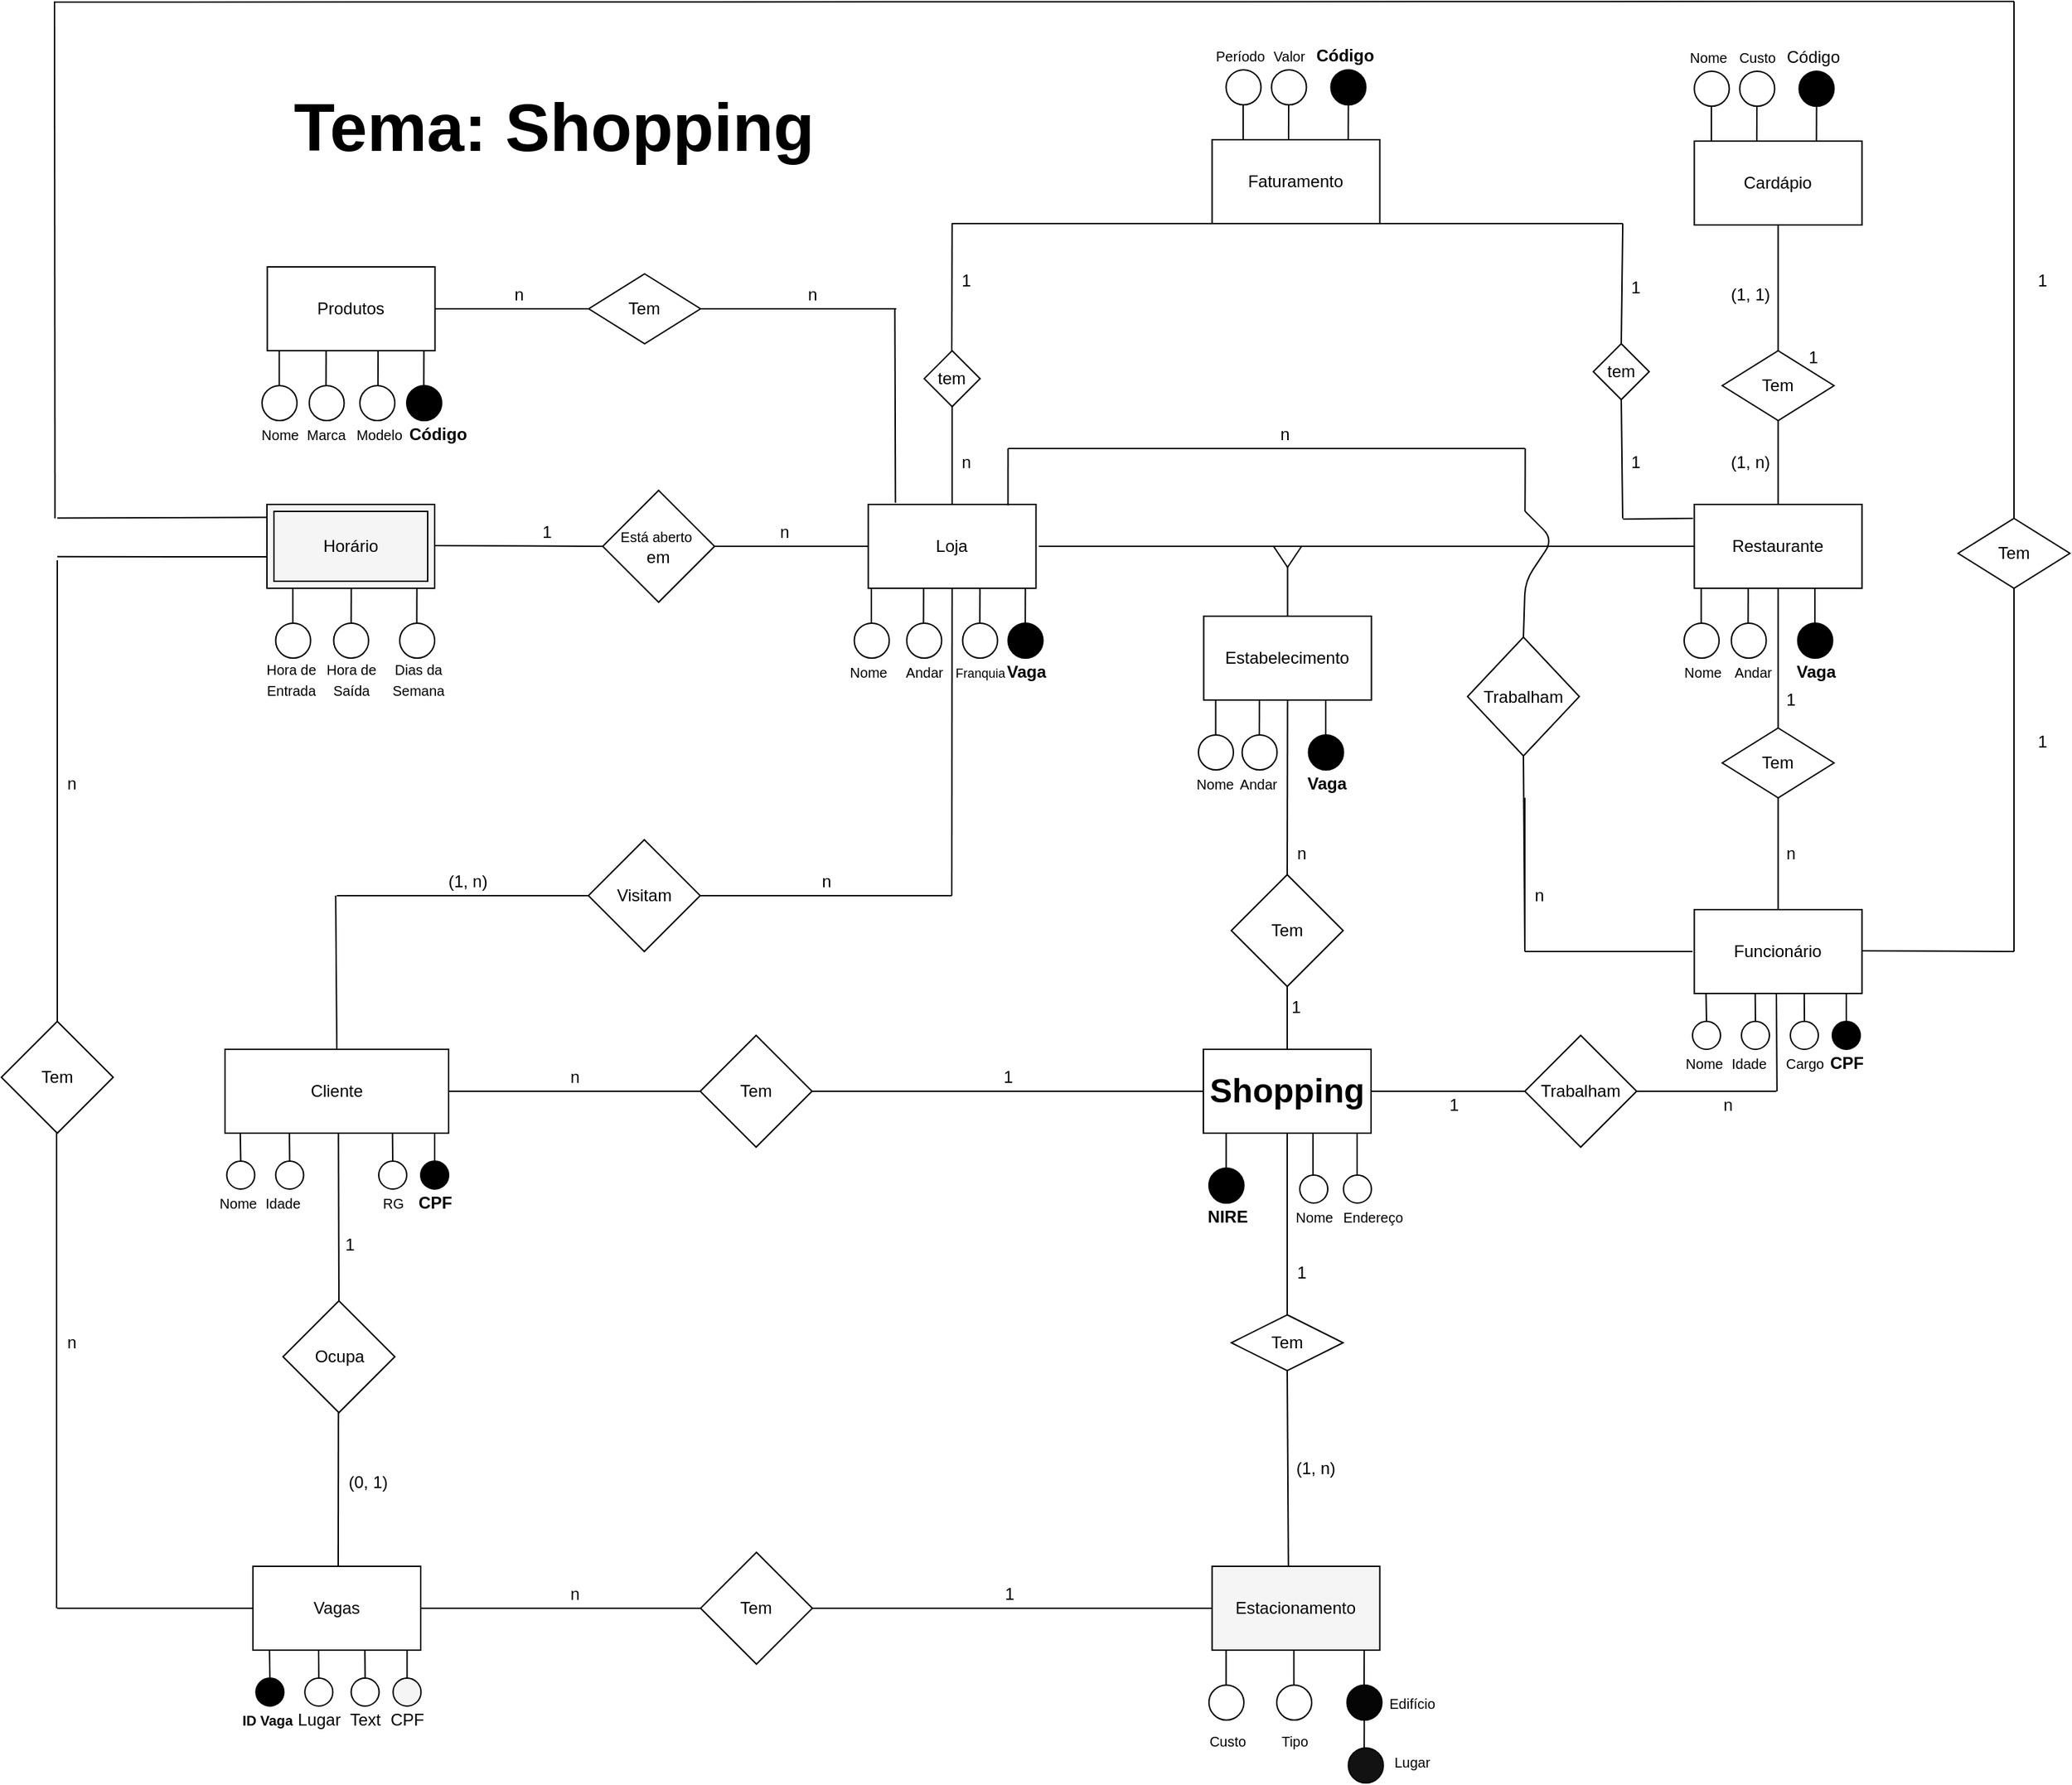 <mxfile version="14.6.13" type="device"><diagram id="tSqlaA7XIKLYg_50JwTd" name="Page-1"><mxGraphModel dx="2128" dy="1707" grid="1" gridSize="10" guides="1" tooltips="1" connect="1" arrows="1" fold="1" page="1" pageScale="1" pageWidth="850" pageHeight="1100" math="0" shadow="0"><root><mxCell id="0"/><mxCell id="1" parent="0"/><mxCell id="-jtdYZkYuUC3d97k-AbY-1" value="&lt;font style=&quot;font-size: 48px&quot;&gt;&lt;b&gt;Tema: Shopping&lt;/b&gt;&lt;/font&gt;" style="text;html=1;align=center;verticalAlign=middle;resizable=0;points=[];autosize=1;strokeColor=none;" parent="1" vertex="1"><mxGeometry x="-279.75" y="-205" width="390" height="30" as="geometry"/></mxCell><mxCell id="-jtdYZkYuUC3d97k-AbY-3" value="&lt;font style=&quot;font-size: 24px&quot;&gt;&lt;b&gt;Shopping&lt;/b&gt;&lt;/font&gt;" style="rounded=0;whiteSpace=wrap;html=1;" parent="1" vertex="1"><mxGeometry x="380" y="470" width="120" height="60" as="geometry"/></mxCell><mxCell id="-jtdYZkYuUC3d97k-AbY-7" value="Loja" style="rounded=0;whiteSpace=wrap;html=1;" parent="1" vertex="1"><mxGeometry x="140.25" y="80" width="120" height="60" as="geometry"/></mxCell><mxCell id="-jtdYZkYuUC3d97k-AbY-8" value="Funcionário" style="rounded=0;whiteSpace=wrap;html=1;" parent="1" vertex="1"><mxGeometry x="731.25" y="370" width="120" height="60" as="geometry"/></mxCell><mxCell id="-jtdYZkYuUC3d97k-AbY-9" value="Faturamento" style="rounded=0;whiteSpace=wrap;html=1;" parent="1" vertex="1"><mxGeometry x="386.25" y="-181" width="120" height="60" as="geometry"/></mxCell><mxCell id="-4VNH8adMapCuaeJiVA8-113" style="edgeStyle=orthogonalEdgeStyle;rounded=0;orthogonalLoop=1;jettySize=auto;html=1;exitX=0;exitY=0.25;exitDx=0;exitDy=0;" parent="1" source="-jtdYZkYuUC3d97k-AbY-12" edge="1"><mxGeometry relative="1" as="geometry"><mxPoint x="-310" y="485" as="targetPoint"/></mxGeometry></mxCell><mxCell id="-jtdYZkYuUC3d97k-AbY-12" value="Cliente" style="rounded=0;whiteSpace=wrap;html=1;" parent="1" vertex="1"><mxGeometry x="-320" y="470" width="160" height="60" as="geometry"/></mxCell><mxCell id="-jtdYZkYuUC3d97k-AbY-16" value="Restaurante" style="rounded=0;whiteSpace=wrap;html=1;" parent="1" vertex="1"><mxGeometry x="731.25" y="80" width="120" height="60" as="geometry"/></mxCell><mxCell id="-jtdYZkYuUC3d97k-AbY-19" value="Cardápio" style="whiteSpace=wrap;html=1;" parent="1" vertex="1"><mxGeometry x="731.25" y="-180" width="120" height="60" as="geometry"/></mxCell><mxCell id="-jtdYZkYuUC3d97k-AbY-20" value="Produtos" style="whiteSpace=wrap;html=1;" parent="1" vertex="1"><mxGeometry x="-289.75" y="-90" width="120" height="60" as="geometry"/></mxCell><mxCell id="-jtdYZkYuUC3d97k-AbY-22" value="" style="endArrow=none;html=1;exitX=0.5;exitY=0;exitDx=0;exitDy=0;entryX=0.5;entryY=1;entryDx=0;entryDy=0;" parent="1" source="-jtdYZkYuUC3d97k-AbY-16" target="-jtdYZkYuUC3d97k-AbY-23" edge="1"><mxGeometry width="50" height="50" relative="1" as="geometry"><mxPoint x="740.25" y="40.0" as="sourcePoint"/><mxPoint x="740.25" y="10.0" as="targetPoint"/></mxGeometry></mxCell><mxCell id="-jtdYZkYuUC3d97k-AbY-23" value="Tem" style="rhombus;whiteSpace=wrap;html=1;" parent="1" vertex="1"><mxGeometry x="751.25" y="-30" width="80" height="50" as="geometry"/></mxCell><mxCell id="-jtdYZkYuUC3d97k-AbY-25" value="" style="endArrow=none;html=1;exitX=0.5;exitY=0;exitDx=0;exitDy=0;entryX=0.5;entryY=1;entryDx=0;entryDy=0;" parent="1" source="-jtdYZkYuUC3d97k-AbY-23" target="-jtdYZkYuUC3d97k-AbY-19" edge="1"><mxGeometry width="50" height="50" relative="1" as="geometry"><mxPoint x="831.25" y="-10" as="sourcePoint"/><mxPoint x="881.25" y="-55" as="targetPoint"/></mxGeometry></mxCell><mxCell id="-jtdYZkYuUC3d97k-AbY-26" value="(1, n)" style="text;html=1;align=center;verticalAlign=middle;resizable=0;points=[];autosize=1;strokeColor=none;" parent="1" vertex="1"><mxGeometry x="751.25" y="40" width="40" height="20" as="geometry"/></mxCell><mxCell id="-jtdYZkYuUC3d97k-AbY-27" value="(1, 1)" style="text;html=1;align=center;verticalAlign=middle;resizable=0;points=[];autosize=1;strokeColor=none;" parent="1" vertex="1"><mxGeometry x="751.25" y="-80" width="40" height="20" as="geometry"/></mxCell><mxCell id="-jtdYZkYuUC3d97k-AbY-28" value="Tem" style="rhombus;whiteSpace=wrap;html=1;" parent="1" vertex="1"><mxGeometry x="-59.75" y="-85" width="80" height="50" as="geometry"/></mxCell><mxCell id="-jtdYZkYuUC3d97k-AbY-29" value="n" style="text;html=1;align=center;verticalAlign=middle;resizable=0;points=[];autosize=1;strokeColor=none;" parent="1" vertex="1"><mxGeometry x="90.25" y="-80" width="20" height="20" as="geometry"/></mxCell><mxCell id="-jtdYZkYuUC3d97k-AbY-30" value="" style="endArrow=none;html=1;exitX=1;exitY=0.5;exitDx=0;exitDy=0;" parent="1" source="-jtdYZkYuUC3d97k-AbY-28" edge="1"><mxGeometry width="50" height="50" relative="1" as="geometry"><mxPoint x="110.25" y="20" as="sourcePoint"/><mxPoint x="160.25" y="-60" as="targetPoint"/></mxGeometry></mxCell><mxCell id="-jtdYZkYuUC3d97k-AbY-33" value="n" style="text;html=1;align=center;verticalAlign=middle;resizable=0;points=[];autosize=1;strokeColor=none;" parent="1" vertex="1"><mxGeometry x="-119.75" y="-80" width="20" height="20" as="geometry"/></mxCell><mxCell id="-jtdYZkYuUC3d97k-AbY-34" value="" style="endArrow=none;html=1;entryX=0;entryY=0.5;entryDx=0;entryDy=0;exitX=1;exitY=0.5;exitDx=0;exitDy=0;" parent="1" source="-jtdYZkYuUC3d97k-AbY-36" target="-jtdYZkYuUC3d97k-AbY-3" edge="1"><mxGeometry width="50" height="50" relative="1" as="geometry"><mxPoint x="260" y="560" as="sourcePoint"/><mxPoint x="365" y="505" as="targetPoint"/></mxGeometry></mxCell><mxCell id="-jtdYZkYuUC3d97k-AbY-36" value="Tem" style="rhombus;whiteSpace=wrap;html=1;" parent="1" vertex="1"><mxGeometry x="20" y="460" width="80" height="80" as="geometry"/></mxCell><mxCell id="-jtdYZkYuUC3d97k-AbY-37" value="" style="endArrow=none;html=1;entryX=0;entryY=0.5;entryDx=0;entryDy=0;exitX=1;exitY=0.5;exitDx=0;exitDy=0;" parent="1" source="-jtdYZkYuUC3d97k-AbY-12" target="-jtdYZkYuUC3d97k-AbY-36" edge="1"><mxGeometry width="50" height="50" relative="1" as="geometry"><mxPoint x="30" y="610" as="sourcePoint"/><mxPoint x="130" y="560" as="targetPoint"/></mxGeometry></mxCell><mxCell id="-jtdYZkYuUC3d97k-AbY-38" value="1" style="text;html=1;align=center;verticalAlign=middle;resizable=0;points=[];autosize=1;strokeColor=none;" parent="1" vertex="1"><mxGeometry x="230.25" y="480" width="20" height="20" as="geometry"/></mxCell><mxCell id="-jtdYZkYuUC3d97k-AbY-39" value="n" style="text;html=1;align=center;verticalAlign=middle;resizable=0;points=[];autosize=1;strokeColor=none;" parent="1" vertex="1"><mxGeometry x="-80" y="480" width="20" height="20" as="geometry"/></mxCell><mxCell id="-jtdYZkYuUC3d97k-AbY-48" value="" style="ellipse;whiteSpace=wrap;html=1;aspect=fixed;" parent="1" vertex="1"><mxGeometry x="480.25" y="560" width="20" height="20" as="geometry"/></mxCell><mxCell id="-jtdYZkYuUC3d97k-AbY-50" value="" style="endArrow=none;html=1;exitX=1;exitY=0.5;exitDx=0;exitDy=0;entryX=0;entryY=0.5;entryDx=0;entryDy=0;" parent="1" source="-jtdYZkYuUC3d97k-AbY-51" target="-jtdYZkYuUC3d97k-AbY-7" edge="1"><mxGeometry width="50" height="50" relative="1" as="geometry"><mxPoint x="40.25" y="210" as="sourcePoint"/><mxPoint x="140.25" y="150" as="targetPoint"/></mxGeometry></mxCell><mxCell id="-jtdYZkYuUC3d97k-AbY-51" value="&lt;span style=&quot;font-size: 10px&quot;&gt;Está aberto&amp;nbsp;&lt;br&gt;&lt;/span&gt;em" style="rhombus;whiteSpace=wrap;html=1;" parent="1" vertex="1"><mxGeometry x="-49.75" y="70" width="80" height="80" as="geometry"/></mxCell><mxCell id="-jtdYZkYuUC3d97k-AbY-52" value="1" style="text;html=1;align=center;verticalAlign=middle;resizable=0;points=[];autosize=1;strokeColor=none;" parent="1" vertex="1"><mxGeometry x="-99.75" y="90" width="20" height="20" as="geometry"/></mxCell><mxCell id="-jtdYZkYuUC3d97k-AbY-54" value="" style="endArrow=none;html=1;exitX=1;exitY=0.5;exitDx=0;exitDy=0;entryX=0;entryY=0.5;entryDx=0;entryDy=0;" parent="1" source="-jtdYZkYuUC3d97k-AbY-20" target="-jtdYZkYuUC3d97k-AbY-28" edge="1"><mxGeometry width="50" height="50" relative="1" as="geometry"><mxPoint x="-59.75" y="-30" as="sourcePoint"/><mxPoint x="30.25" y="15" as="targetPoint"/></mxGeometry></mxCell><mxCell id="-jtdYZkYuUC3d97k-AbY-55" value="" style="endArrow=none;html=1;entryX=0.5;entryY=0;entryDx=0;entryDy=0;exitX=0.5;exitY=1;exitDx=0;exitDy=0;" parent="1" source="-jtdYZkYuUC3d97k-AbY-56" target="-jtdYZkYuUC3d97k-AbY-7" edge="1"><mxGeometry width="50" height="50" relative="1" as="geometry"><mxPoint x="250.25" y="50" as="sourcePoint"/><mxPoint x="240.25" y="112.5" as="targetPoint"/></mxGeometry></mxCell><mxCell id="-jtdYZkYuUC3d97k-AbY-56" value="tem" style="rhombus;whiteSpace=wrap;html=1;" parent="1" vertex="1"><mxGeometry x="180.25" y="-30" width="40" height="40" as="geometry"/></mxCell><mxCell id="-jtdYZkYuUC3d97k-AbY-57" value="" style="endArrow=none;html=1;exitX=0.5;exitY=1;exitDx=0;exitDy=0;" parent="1" source="-jtdYZkYuUC3d97k-AbY-9" edge="1"><mxGeometry width="50" height="50" relative="1" as="geometry"><mxPoint x="296.25" y="-191.0" as="sourcePoint"/><mxPoint x="200" y="-121" as="targetPoint"/></mxGeometry></mxCell><mxCell id="-jtdYZkYuUC3d97k-AbY-58" value="1" style="text;html=1;align=center;verticalAlign=middle;resizable=0;points=[];autosize=1;strokeColor=none;" parent="1" vertex="1"><mxGeometry x="200.25" y="-90" width="20" height="20" as="geometry"/></mxCell><mxCell id="-jtdYZkYuUC3d97k-AbY-59" value="n" style="text;html=1;align=center;verticalAlign=middle;resizable=0;points=[];autosize=1;strokeColor=none;" parent="1" vertex="1"><mxGeometry x="200.25" y="40" width="20" height="20" as="geometry"/></mxCell><mxCell id="-jtdYZkYuUC3d97k-AbY-60" value="" style="endArrow=none;html=1;entryX=0.5;entryY=1;entryDx=0;entryDy=0;exitX=0.5;exitY=0;exitDx=0;exitDy=0;" parent="1" source="-jtdYZkYuUC3d97k-AbY-61" target="-jtdYZkYuUC3d97k-AbY-3" edge="1"><mxGeometry width="50" height="50" relative="1" as="geometry"><mxPoint x="440" y="650" as="sourcePoint"/><mxPoint x="475" y="620.0" as="targetPoint"/></mxGeometry></mxCell><mxCell id="-jtdYZkYuUC3d97k-AbY-61" value="Tem" style="rhombus;whiteSpace=wrap;html=1;" parent="1" vertex="1"><mxGeometry x="400" y="660" width="80" height="40" as="geometry"/></mxCell><mxCell id="-jtdYZkYuUC3d97k-AbY-62" value="" style="endArrow=none;html=1;exitX=0.463;exitY=0.011;exitDx=0;exitDy=0;exitPerimeter=0;" parent="1" edge="1"><mxGeometry width="50" height="50" relative="1" as="geometry"><mxPoint x="440.861" y="840.66" as="sourcePoint"/><mxPoint x="440" y="700" as="targetPoint"/></mxGeometry></mxCell><mxCell id="-jtdYZkYuUC3d97k-AbY-63" value="" style="endArrow=none;html=1;entryX=0;entryY=0.5;entryDx=0;entryDy=0;" parent="1" target="-jtdYZkYuUC3d97k-AbY-64" edge="1"><mxGeometry width="50" height="50" relative="1" as="geometry"><mxPoint x="-240" y="360" as="sourcePoint"/><mxPoint x="-90" y="320" as="targetPoint"/></mxGeometry></mxCell><mxCell id="-jtdYZkYuUC3d97k-AbY-64" value="Visitam" style="rhombus;whiteSpace=wrap;html=1;" parent="1" vertex="1"><mxGeometry x="-60" y="320" width="80" height="80" as="geometry"/></mxCell><mxCell id="-jtdYZkYuUC3d97k-AbY-65" value="" style="endArrow=none;html=1;exitX=1;exitY=0.5;exitDx=0;exitDy=0;" parent="1" source="-jtdYZkYuUC3d97k-AbY-64" edge="1"><mxGeometry width="50" height="50" relative="1" as="geometry"><mxPoint x="120" y="430" as="sourcePoint"/><mxPoint x="200" y="360" as="targetPoint"/></mxGeometry></mxCell><mxCell id="-jtdYZkYuUC3d97k-AbY-67" value="n" style="text;html=1;align=center;verticalAlign=middle;resizable=0;points=[];autosize=1;strokeColor=none;" parent="1" vertex="1"><mxGeometry x="100.25" y="340" width="20" height="20" as="geometry"/></mxCell><mxCell id="-jtdYZkYuUC3d97k-AbY-68" value="" style="endArrow=none;html=1;exitX=1;exitY=0.5;exitDx=0;exitDy=0;entryX=0;entryY=0.5;entryDx=0;entryDy=0;" parent="1" target="-jtdYZkYuUC3d97k-AbY-69" edge="1"><mxGeometry width="50" height="50" relative="1" as="geometry"><mxPoint x="500" y="500" as="sourcePoint"/><mxPoint x="640" y="500" as="targetPoint"/></mxGeometry></mxCell><mxCell id="-jtdYZkYuUC3d97k-AbY-69" value="Trabalham" style="rhombus;whiteSpace=wrap;html=1;" parent="1" vertex="1"><mxGeometry x="610" y="460" width="80" height="80" as="geometry"/></mxCell><mxCell id="-jtdYZkYuUC3d97k-AbY-70" value="" style="endArrow=none;html=1;" parent="1" edge="1"><mxGeometry width="50" height="50" relative="1" as="geometry"><mxPoint x="790" y="430" as="sourcePoint"/><mxPoint x="790.42" y="500" as="targetPoint"/></mxGeometry></mxCell><mxCell id="-jtdYZkYuUC3d97k-AbY-71" value="" style="endArrow=none;html=1;exitX=1;exitY=0.5;exitDx=0;exitDy=0;" parent="1" source="-jtdYZkYuUC3d97k-AbY-69" edge="1"><mxGeometry width="50" height="50" relative="1" as="geometry"><mxPoint x="740" y="505" as="sourcePoint"/><mxPoint x="790" y="500" as="targetPoint"/></mxGeometry></mxCell><mxCell id="-jtdYZkYuUC3d97k-AbY-72" value="1" style="text;html=1;align=center;verticalAlign=middle;resizable=0;points=[];autosize=1;strokeColor=none;" parent="1" vertex="1"><mxGeometry x="549" y="500" width="20" height="20" as="geometry"/></mxCell><mxCell id="-jtdYZkYuUC3d97k-AbY-73" value="n" style="text;html=1;align=center;verticalAlign=middle;resizable=0;points=[];autosize=1;strokeColor=none;" parent="1" vertex="1"><mxGeometry x="745" y="500" width="20" height="20" as="geometry"/></mxCell><mxCell id="-jtdYZkYuUC3d97k-AbY-74" value="1" style="text;html=1;align=center;verticalAlign=middle;resizable=0;points=[];autosize=1;strokeColor=none;" parent="1" vertex="1"><mxGeometry x="440" y="620" width="20" height="20" as="geometry"/></mxCell><mxCell id="-jtdYZkYuUC3d97k-AbY-75" value="(1, n)" style="text;html=1;align=center;verticalAlign=middle;resizable=0;points=[];autosize=1;strokeColor=none;" parent="1" vertex="1"><mxGeometry x="440" y="760" width="40" height="20" as="geometry"/></mxCell><mxCell id="-jtdYZkYuUC3d97k-AbY-76" value="" style="endArrow=none;html=1;" parent="1" edge="1"><mxGeometry width="50" height="50" relative="1" as="geometry"><mxPoint x="490.01" y="560" as="sourcePoint"/><mxPoint x="490.01" y="530" as="targetPoint"/></mxGeometry></mxCell><mxCell id="-jtdYZkYuUC3d97k-AbY-77" value="" style="endArrow=none;html=1;entryX=0.5;entryY=1;entryDx=0;entryDy=0;exitX=0.5;exitY=0;exitDx=0;exitDy=0;" parent="1" source="-jtdYZkYuUC3d97k-AbY-78" target="-jtdYZkYuUC3d97k-AbY-16" edge="1"><mxGeometry width="50" height="50" relative="1" as="geometry"><mxPoint x="690.25" y="180" as="sourcePoint"/><mxPoint x="645.25" y="100" as="targetPoint"/></mxGeometry></mxCell><mxCell id="-jtdYZkYuUC3d97k-AbY-78" value="Tem" style="rhombus;whiteSpace=wrap;html=1;" parent="1" vertex="1"><mxGeometry x="751.25" y="240" width="80" height="50" as="geometry"/></mxCell><mxCell id="-jtdYZkYuUC3d97k-AbY-79" value="" style="endArrow=none;html=1;exitX=0.5;exitY=0;exitDx=0;exitDy=0;entryX=0.5;entryY=1;entryDx=0;entryDy=0;" parent="1" source="-jtdYZkYuUC3d97k-AbY-8" target="-jtdYZkYuUC3d97k-AbY-78" edge="1"><mxGeometry width="50" height="50" relative="1" as="geometry"><mxPoint x="787.75" y="355" as="sourcePoint"/><mxPoint x="790" y="330" as="targetPoint"/></mxGeometry></mxCell><mxCell id="-jtdYZkYuUC3d97k-AbY-82" value="" style="endArrow=none;html=1;exitX=0.995;exitY=0.574;exitDx=0;exitDy=0;exitPerimeter=0;" parent="1" edge="1"><mxGeometry width="50" height="50" relative="1" as="geometry"><mxPoint x="-170.35" y="109.44" as="sourcePoint"/><mxPoint x="-49.75" y="110" as="targetPoint"/></mxGeometry></mxCell><mxCell id="-jtdYZkYuUC3d97k-AbY-83" value="n" style="text;html=1;align=center;verticalAlign=middle;resizable=0;points=[];autosize=1;strokeColor=none;" parent="1" vertex="1"><mxGeometry x="70.25" y="90" width="20" height="20" as="geometry"/></mxCell><mxCell id="-jtdYZkYuUC3d97k-AbY-84" value="" style="endArrow=none;html=1;entryX=0.162;entryY=-0.018;entryDx=0;entryDy=0;entryPerimeter=0;" parent="1" target="-jtdYZkYuUC3d97k-AbY-7" edge="1"><mxGeometry width="50" height="50" relative="1" as="geometry"><mxPoint x="159.25" y="-60" as="sourcePoint"/><mxPoint x="159.25" y="80" as="targetPoint"/></mxGeometry></mxCell><mxCell id="-jtdYZkYuUC3d97k-AbY-85" value="" style="endArrow=none;html=1;exitX=0.5;exitY=1;exitDx=0;exitDy=0;" parent="1" source="-jtdYZkYuUC3d97k-AbY-7" edge="1"><mxGeometry width="50" height="50" relative="1" as="geometry"><mxPoint x="249.66" y="260.0" as="sourcePoint"/><mxPoint x="200" y="360" as="targetPoint"/></mxGeometry></mxCell><mxCell id="-jtdYZkYuUC3d97k-AbY-86" value="" style="endArrow=none;html=1;entryX=0.5;entryY=0;entryDx=0;entryDy=0;exitX=0.5;exitY=1;exitDx=0;exitDy=0;" parent="1" target="-jtdYZkYuUC3d97k-AbY-12" edge="1"><mxGeometry width="50" height="50" relative="1" as="geometry"><mxPoint x="-240.83" y="360.0" as="sourcePoint"/><mxPoint x="-240.83" y="460.0" as="targetPoint"/></mxGeometry></mxCell><mxCell id="-jtdYZkYuUC3d97k-AbY-88" value="(1, n)&amp;nbsp;" style="text;html=1;align=center;verticalAlign=middle;resizable=0;points=[];autosize=1;strokeColor=none;" parent="1" vertex="1"><mxGeometry x="-169.75" y="340" width="50" height="20" as="geometry"/></mxCell><mxCell id="-jtdYZkYuUC3d97k-AbY-91" value="" style="endArrow=none;html=1;" parent="1" edge="1"><mxGeometry width="50" height="50" relative="1" as="geometry"><mxPoint x="440" y="420" as="sourcePoint"/><mxPoint x="440" y="470" as="targetPoint"/></mxGeometry></mxCell><mxCell id="-jtdYZkYuUC3d97k-AbY-92" value="" style="triangle;whiteSpace=wrap;html=1;direction=south;" parent="1" vertex="1"><mxGeometry x="430.25" y="110" width="20" height="15" as="geometry"/></mxCell><mxCell id="-jtdYZkYuUC3d97k-AbY-93" value="Tem" style="rhombus;whiteSpace=wrap;html=1;" parent="1" vertex="1"><mxGeometry x="400" y="345" width="80" height="80" as="geometry"/></mxCell><mxCell id="-jtdYZkYuUC3d97k-AbY-95" value="" style="endArrow=none;html=1;entryX=0.5;entryY=0;entryDx=0;entryDy=0;exitX=0.5;exitY=1;exitDx=0;exitDy=0;" parent="1" source="-jtdYZkYuUC3d97k-AbY-97" target="-jtdYZkYuUC3d97k-AbY-93" edge="1"><mxGeometry width="50" height="50" relative="1" as="geometry"><mxPoint x="440.75" y="240" as="sourcePoint"/><mxPoint x="441" y="340" as="targetPoint"/></mxGeometry></mxCell><mxCell id="-jtdYZkYuUC3d97k-AbY-97" value="Estabelecimento" style="rounded=0;whiteSpace=wrap;html=1;" parent="1" vertex="1"><mxGeometry x="380.25" y="160" width="120" height="60" as="geometry"/></mxCell><mxCell id="-jtdYZkYuUC3d97k-AbY-98" value="" style="endArrow=none;html=1;" parent="1" edge="1"><mxGeometry width="50" height="50" relative="1" as="geometry"><mxPoint x="440.25" y="125" as="sourcePoint"/><mxPoint x="440.25" y="160" as="targetPoint"/></mxGeometry></mxCell><mxCell id="-jtdYZkYuUC3d97k-AbY-99" value="" style="endArrow=none;html=1;" parent="1" edge="1"><mxGeometry width="50" height="50" relative="1" as="geometry"><mxPoint x="262.25" y="110" as="sourcePoint"/><mxPoint x="430.25" y="110" as="targetPoint"/><Array as="points"/></mxGeometry></mxCell><mxCell id="-jtdYZkYuUC3d97k-AbY-100" value="" style="endArrow=none;html=1;exitX=0;exitY=0;exitDx=0;exitDy=0;entryX=0;entryY=0.5;entryDx=0;entryDy=0;exitPerimeter=0;" parent="1" source="-jtdYZkYuUC3d97k-AbY-92" target="-jtdYZkYuUC3d97k-AbY-16" edge="1"><mxGeometry width="50" height="50" relative="1" as="geometry"><mxPoint x="450.25" y="117.16" as="sourcePoint"/><mxPoint x="625.25" y="117.4" as="targetPoint"/><Array as="points"/></mxGeometry></mxCell><mxCell id="-jtdYZkYuUC3d97k-AbY-104" value="tem" style="rhombus;whiteSpace=wrap;html=1;" parent="1" vertex="1"><mxGeometry x="659" y="-35" width="40" height="40" as="geometry"/></mxCell><mxCell id="-jtdYZkYuUC3d97k-AbY-105" value="1" style="text;html=1;align=center;verticalAlign=middle;resizable=0;points=[];autosize=1;strokeColor=none;" parent="1" vertex="1"><mxGeometry x="806.25" y="-35" width="20" height="20" as="geometry"/></mxCell><mxCell id="-jtdYZkYuUC3d97k-AbY-106" value="" style="endArrow=none;html=1;entryX=0.5;entryY=0;entryDx=0;entryDy=0;" parent="1" edge="1"><mxGeometry width="50" height="50" relative="1" as="geometry"><mxPoint x="680" y="-121" as="sourcePoint"/><mxPoint x="446.25" y="-121" as="targetPoint"/></mxGeometry></mxCell><mxCell id="-jtdYZkYuUC3d97k-AbY-107" value="" style="endArrow=none;html=1;exitX=0.5;exitY=1;exitDx=0;exitDy=0;" parent="1" source="-jtdYZkYuUC3d97k-AbY-104" edge="1"><mxGeometry width="50" height="50" relative="1" as="geometry"><mxPoint x="680.25" y="25" as="sourcePoint"/><mxPoint x="680" y="90" as="targetPoint"/></mxGeometry></mxCell><mxCell id="-jtdYZkYuUC3d97k-AbY-108" value="" style="endArrow=none;html=1;exitX=0.5;exitY=1;exitDx=0;exitDy=0;" parent="1" edge="1"><mxGeometry width="50" height="50" relative="1" as="geometry"><mxPoint x="730.25" y="90" as="sourcePoint"/><mxPoint x="680.25" y="90.5" as="targetPoint"/></mxGeometry></mxCell><mxCell id="-jtdYZkYuUC3d97k-AbY-109" value="1" style="text;html=1;align=center;verticalAlign=middle;resizable=0;points=[];autosize=1;strokeColor=none;" parent="1" vertex="1"><mxGeometry x="679" y="-85" width="20" height="20" as="geometry"/></mxCell><mxCell id="pLYi4VzQCn3yVhvMNp_S-2" value="" style="endArrow=none;html=1;entryX=0;entryY=0.5;entryDx=0;entryDy=0;" parent="1" edge="1"><mxGeometry width="50" height="50" relative="1" as="geometry"><mxPoint x="610" y="400" as="sourcePoint"/><mxPoint x="730" y="400" as="targetPoint"/></mxGeometry></mxCell><mxCell id="pLYi4VzQCn3yVhvMNp_S-4" value="" style="endArrow=none;html=1;" parent="1" edge="1"><mxGeometry width="50" height="50" relative="1" as="geometry"><mxPoint x="610" y="290" as="sourcePoint"/><mxPoint x="610" y="400" as="targetPoint"/></mxGeometry></mxCell><mxCell id="pLYi4VzQCn3yVhvMNp_S-5" value="" style="endArrow=none;html=1;entryX=0.5;entryY=0;entryDx=0;entryDy=0;" parent="1" target="-4VNH8adMapCuaeJiVA8-83" edge="1"><mxGeometry width="50" height="50" relative="1" as="geometry"><mxPoint x="610.25" y="85" as="sourcePoint"/><mxPoint x="610.25" y="175" as="targetPoint"/><Array as="points"><mxPoint x="630.25" y="105"/><mxPoint x="610.25" y="135"/></Array></mxGeometry></mxCell><mxCell id="pLYi4VzQCn3yVhvMNp_S-6" value="" style="endArrow=none;html=1;" parent="1" edge="1"><mxGeometry width="50" height="50" relative="1" as="geometry"><mxPoint x="240.25" y="40" as="sourcePoint"/><mxPoint x="610.25" y="40" as="targetPoint"/></mxGeometry></mxCell><mxCell id="pLYi4VzQCn3yVhvMNp_S-7" value="" style="endArrow=none;html=1;" parent="1" edge="1"><mxGeometry width="50" height="50" relative="1" as="geometry"><mxPoint x="610.27" y="40" as="sourcePoint"/><mxPoint x="610.13" y="85" as="targetPoint"/><Array as="points"><mxPoint x="610.27" y="60"/></Array></mxGeometry></mxCell><mxCell id="pLYi4VzQCn3yVhvMNp_S-8" value="" style="endArrow=none;html=1;entryX=0.833;entryY=0.012;entryDx=0;entryDy=0;exitX=0.5;exitY=1;exitDx=0;exitDy=0;entryPerimeter=0;" parent="1" target="-jtdYZkYuUC3d97k-AbY-7" edge="1"><mxGeometry width="50" height="50" relative="1" as="geometry"><mxPoint x="240.25" y="40" as="sourcePoint"/><mxPoint x="240.25" y="100" as="targetPoint"/></mxGeometry></mxCell><mxCell id="pLYi4VzQCn3yVhvMNp_S-9" value="n" style="text;html=1;align=center;verticalAlign=middle;resizable=0;points=[];autosize=1;strokeColor=none;" parent="1" vertex="1"><mxGeometry x="610" y="350" width="20" height="20" as="geometry"/></mxCell><mxCell id="pLYi4VzQCn3yVhvMNp_S-10" value="n" style="text;html=1;align=center;verticalAlign=middle;resizable=0;points=[];autosize=1;strokeColor=none;" parent="1" vertex="1"><mxGeometry x="427.75" y="20" width="20" height="20" as="geometry"/></mxCell><mxCell id="-4VNH8adMapCuaeJiVA8-1" value="" style="endArrow=none;html=1;" parent="1" edge="1"><mxGeometry width="50" height="50" relative="1" as="geometry"><mxPoint x="736.21" y="170" as="sourcePoint"/><mxPoint x="736.21" y="140" as="targetPoint"/></mxGeometry></mxCell><mxCell id="-4VNH8adMapCuaeJiVA8-3" value="" style="ellipse;whiteSpace=wrap;html=1;aspect=fixed;" parent="1" vertex="1"><mxGeometry x="724" y="165" width="25" height="25" as="geometry"/></mxCell><mxCell id="-4VNH8adMapCuaeJiVA8-6" value="" style="endArrow=none;html=1;" parent="1" edge="1"><mxGeometry width="50" height="50" relative="1" as="geometry"><mxPoint x="769.75" y="165" as="sourcePoint"/><mxPoint x="769.83" y="140" as="targetPoint"/></mxGeometry></mxCell><mxCell id="-4VNH8adMapCuaeJiVA8-7" value="" style="ellipse;whiteSpace=wrap;html=1;aspect=fixed;" parent="1" vertex="1"><mxGeometry x="757.75" y="165" width="25" height="25" as="geometry"/></mxCell><mxCell id="-4VNH8adMapCuaeJiVA8-9" value="" style="endArrow=none;html=1;" parent="1" edge="1"><mxGeometry width="50" height="50" relative="1" as="geometry"><mxPoint x="817.55" y="170" as="sourcePoint"/><mxPoint x="817.55" y="140" as="targetPoint"/></mxGeometry></mxCell><mxCell id="-4VNH8adMapCuaeJiVA8-10" value="" style="ellipse;whiteSpace=wrap;html=1;aspect=fixed;fillColor=#000000;" parent="1" vertex="1"><mxGeometry x="805.25" y="165" width="25" height="25" as="geometry"/></mxCell><mxCell id="-4VNH8adMapCuaeJiVA8-12" value="&lt;b&gt;Vaga&lt;/b&gt;" style="text;html=1;align=center;verticalAlign=middle;resizable=0;points=[];autosize=1;strokeColor=none;" parent="1" vertex="1"><mxGeometry x="797.75" y="190" width="40" height="20" as="geometry"/></mxCell><mxCell id="-4VNH8adMapCuaeJiVA8-14" value="" style="endArrow=none;html=1;" parent="1" edge="1"><mxGeometry width="50" height="50" relative="1" as="geometry"><mxPoint x="388.8" y="250" as="sourcePoint"/><mxPoint x="388.8" y="220" as="targetPoint"/></mxGeometry></mxCell><mxCell id="-4VNH8adMapCuaeJiVA8-15" value="" style="ellipse;whiteSpace=wrap;html=1;aspect=fixed;" parent="1" vertex="1"><mxGeometry x="376.5" y="245" width="25" height="25" as="geometry"/></mxCell><mxCell id="-4VNH8adMapCuaeJiVA8-16" value="" style="endArrow=none;html=1;" parent="1" edge="1"><mxGeometry width="50" height="50" relative="1" as="geometry"><mxPoint x="420.05" y="245" as="sourcePoint"/><mxPoint x="420.13" y="220" as="targetPoint"/></mxGeometry></mxCell><mxCell id="-4VNH8adMapCuaeJiVA8-17" value="" style="ellipse;whiteSpace=wrap;html=1;aspect=fixed;" parent="1" vertex="1"><mxGeometry x="407.75" y="245" width="25" height="25" as="geometry"/></mxCell><mxCell id="-4VNH8adMapCuaeJiVA8-18" value="" style="endArrow=none;html=1;" parent="1" edge="1"><mxGeometry width="50" height="50" relative="1" as="geometry"><mxPoint x="467.55" y="250" as="sourcePoint"/><mxPoint x="467.55" y="220" as="targetPoint"/></mxGeometry></mxCell><mxCell id="-4VNH8adMapCuaeJiVA8-19" value="" style="ellipse;whiteSpace=wrap;html=1;aspect=fixed;fillColor=#000000;" parent="1" vertex="1"><mxGeometry x="455.25" y="245" width="25" height="25" as="geometry"/></mxCell><mxCell id="-4VNH8adMapCuaeJiVA8-20" value="&lt;b&gt;Vaga&lt;/b&gt;" style="text;html=1;align=center;verticalAlign=middle;resizable=0;points=[];autosize=1;strokeColor=none;" parent="1" vertex="1"><mxGeometry x="447.75" y="270" width="40" height="20" as="geometry"/></mxCell><mxCell id="-4VNH8adMapCuaeJiVA8-22" value="" style="endArrow=none;html=1;" parent="1" edge="1"><mxGeometry width="50" height="50" relative="1" as="geometry"><mxPoint x="-281.2" as="sourcePoint"/><mxPoint x="-281.2" y="-30" as="targetPoint"/></mxGeometry></mxCell><mxCell id="-4VNH8adMapCuaeJiVA8-23" value="" style="ellipse;whiteSpace=wrap;html=1;aspect=fixed;" parent="1" vertex="1"><mxGeometry x="-293.5" y="-5" width="25" height="25" as="geometry"/></mxCell><mxCell id="-4VNH8adMapCuaeJiVA8-24" value="" style="endArrow=none;html=1;" parent="1" edge="1"><mxGeometry width="50" height="50" relative="1" as="geometry"><mxPoint x="-247.75" y="-5" as="sourcePoint"/><mxPoint x="-247.67" y="-30" as="targetPoint"/></mxGeometry></mxCell><mxCell id="-4VNH8adMapCuaeJiVA8-25" value="" style="ellipse;whiteSpace=wrap;html=1;aspect=fixed;" parent="1" vertex="1"><mxGeometry x="-259.75" y="-5" width="25" height="25" as="geometry"/></mxCell><mxCell id="-4VNH8adMapCuaeJiVA8-27" value="" style="ellipse;whiteSpace=wrap;html=1;aspect=fixed;fillColor=#000000;" parent="1" vertex="1"><mxGeometry x="-190" y="-5" width="25" height="25" as="geometry"/></mxCell><mxCell id="-4VNH8adMapCuaeJiVA8-28" value="&lt;b&gt;Código&lt;/b&gt;" style="text;html=1;align=center;verticalAlign=middle;resizable=0;points=[];autosize=1;strokeColor=none;" parent="1" vertex="1"><mxGeometry x="-198.5" y="20" width="60" height="20" as="geometry"/></mxCell><mxCell id="-4VNH8adMapCuaeJiVA8-31" value="" style="endArrow=none;html=1;" parent="1" edge="1"><mxGeometry width="50" height="50" relative="1" as="geometry"><mxPoint x="-210.57" y="-5" as="sourcePoint"/><mxPoint x="-210.49" y="-30" as="targetPoint"/></mxGeometry></mxCell><mxCell id="-4VNH8adMapCuaeJiVA8-32" value="&lt;font&gt;&lt;br&gt;&lt;/font&gt;" style="ellipse;whiteSpace=wrap;html=1;aspect=fixed;" parent="1" vertex="1"><mxGeometry x="-223.5" y="-5" width="25" height="25" as="geometry"/></mxCell><mxCell id="-4VNH8adMapCuaeJiVA8-33" value="" style="endArrow=none;html=1;" parent="1" edge="1"><mxGeometry width="50" height="50" relative="1" as="geometry"><mxPoint x="142.46" y="170" as="sourcePoint"/><mxPoint x="142.46" y="140" as="targetPoint"/></mxGeometry></mxCell><mxCell id="-4VNH8adMapCuaeJiVA8-34" value="" style="ellipse;whiteSpace=wrap;html=1;aspect=fixed;" parent="1" vertex="1"><mxGeometry x="130.25" y="165" width="25" height="25" as="geometry"/></mxCell><mxCell id="-4VNH8adMapCuaeJiVA8-35" value="" style="endArrow=none;html=1;" parent="1" edge="1"><mxGeometry width="50" height="50" relative="1" as="geometry"><mxPoint x="179.75" y="165" as="sourcePoint"/><mxPoint x="179.83" y="140" as="targetPoint"/></mxGeometry></mxCell><mxCell id="-4VNH8adMapCuaeJiVA8-36" value="" style="ellipse;whiteSpace=wrap;html=1;aspect=fixed;" parent="1" vertex="1"><mxGeometry x="167.75" y="165" width="25" height="25" as="geometry"/></mxCell><mxCell id="-4VNH8adMapCuaeJiVA8-38" value="" style="ellipse;whiteSpace=wrap;html=1;aspect=fixed;fillColor=#000000;" parent="1" vertex="1"><mxGeometry x="240.25" y="165" width="25" height="25" as="geometry"/></mxCell><mxCell id="-4VNH8adMapCuaeJiVA8-39" value="&lt;b&gt;Vaga&lt;/b&gt;" style="text;html=1;align=center;verticalAlign=middle;resizable=0;points=[];autosize=1;strokeColor=none;" parent="1" vertex="1"><mxGeometry x="232.75" y="190" width="40" height="20" as="geometry"/></mxCell><mxCell id="-4VNH8adMapCuaeJiVA8-40" value="" style="endArrow=none;html=1;" parent="1" edge="1"><mxGeometry width="50" height="50" relative="1" as="geometry"><mxPoint x="220.08" y="165" as="sourcePoint"/><mxPoint x="220.16" y="140" as="targetPoint"/></mxGeometry></mxCell><mxCell id="-4VNH8adMapCuaeJiVA8-41" value="&lt;font&gt;&lt;br&gt;&lt;/font&gt;" style="ellipse;whiteSpace=wrap;html=1;aspect=fixed;" parent="1" vertex="1"><mxGeometry x="207.75" y="165" width="25" height="25" as="geometry"/></mxCell><mxCell id="-4VNH8adMapCuaeJiVA8-42" value="&lt;font style=&quot;font-size: 9px&quot;&gt;Franquia&lt;/font&gt;" style="text;html=1;align=center;verticalAlign=middle;resizable=0;points=[];autosize=1;strokeColor=none;" parent="1" vertex="1"><mxGeometry x="195.25" y="190" width="50" height="20" as="geometry"/></mxCell><mxCell id="-4VNH8adMapCuaeJiVA8-43" value="" style="endArrow=none;html=1;" parent="1" edge="1"><mxGeometry width="50" height="50" relative="1" as="geometry"><mxPoint x="408.46" y="-181" as="sourcePoint"/><mxPoint x="408.46" y="-211" as="targetPoint"/></mxGeometry></mxCell><mxCell id="-4VNH8adMapCuaeJiVA8-44" value="" style="ellipse;whiteSpace=wrap;html=1;aspect=fixed;" parent="1" vertex="1"><mxGeometry x="396.25" y="-231" width="25" height="25" as="geometry"/></mxCell><mxCell id="-4VNH8adMapCuaeJiVA8-45" value="" style="endArrow=none;html=1;" parent="1" edge="1"><mxGeometry width="50" height="50" relative="1" as="geometry"><mxPoint x="440.96" y="-181" as="sourcePoint"/><mxPoint x="441.04" y="-206" as="targetPoint"/></mxGeometry></mxCell><mxCell id="-4VNH8adMapCuaeJiVA8-46" value="" style="ellipse;whiteSpace=wrap;html=1;aspect=fixed;" parent="1" vertex="1"><mxGeometry x="428.75" y="-231" width="25" height="25" as="geometry"/></mxCell><mxCell id="-4VNH8adMapCuaeJiVA8-48" value="" style="ellipse;whiteSpace=wrap;html=1;aspect=fixed;fillColor=#000000;" parent="1" vertex="1"><mxGeometry x="471.25" y="-231" width="25" height="25" as="geometry"/></mxCell><mxCell id="-4VNH8adMapCuaeJiVA8-49" value="&lt;b&gt;Código&lt;/b&gt;" style="text;html=1;align=center;verticalAlign=middle;resizable=0;points=[];autosize=1;strokeColor=none;" parent="1" vertex="1"><mxGeometry x="451.25" y="-251" width="60" height="20" as="geometry"/></mxCell><mxCell id="-4VNH8adMapCuaeJiVA8-53" value="" style="endArrow=none;html=1;" parent="1" edge="1"><mxGeometry width="50" height="50" relative="1" as="geometry"><mxPoint x="483.67" y="-181" as="sourcePoint"/><mxPoint x="483.75" y="-206" as="targetPoint"/></mxGeometry></mxCell><mxCell id="-4VNH8adMapCuaeJiVA8-54" value="&lt;font style=&quot;font-size: 10px&quot;&gt;Período&lt;/font&gt;" style="text;html=1;align=center;verticalAlign=middle;resizable=0;points=[];autosize=1;strokeColor=none;" parent="1" vertex="1"><mxGeometry x="381.25" y="-251" width="50" height="20" as="geometry"/></mxCell><mxCell id="-4VNH8adMapCuaeJiVA8-55" value="&lt;font style=&quot;font-size: 10px&quot;&gt;Valor&lt;/font&gt;" style="text;html=1;align=center;verticalAlign=middle;resizable=0;points=[];autosize=1;strokeColor=none;" parent="1" vertex="1"><mxGeometry x="421.25" y="-251" width="40" height="20" as="geometry"/></mxCell><mxCell id="-4VNH8adMapCuaeJiVA8-57" value="" style="endArrow=none;html=1;" parent="1" edge="1"><mxGeometry width="50" height="50" relative="1" as="geometry"><mxPoint x="743.46" y="-180.0" as="sourcePoint"/><mxPoint x="743.46" y="-210.0" as="targetPoint"/></mxGeometry></mxCell><mxCell id="-4VNH8adMapCuaeJiVA8-58" value="" style="ellipse;whiteSpace=wrap;html=1;aspect=fixed;" parent="1" vertex="1"><mxGeometry x="731.25" y="-230" width="25" height="25" as="geometry"/></mxCell><mxCell id="-4VNH8adMapCuaeJiVA8-59" value="" style="endArrow=none;html=1;" parent="1" edge="1"><mxGeometry width="50" height="50" relative="1" as="geometry"><mxPoint x="775.96" y="-180.0" as="sourcePoint"/><mxPoint x="776.04" y="-205.0" as="targetPoint"/></mxGeometry></mxCell><mxCell id="-4VNH8adMapCuaeJiVA8-60" value="" style="ellipse;whiteSpace=wrap;html=1;aspect=fixed;" parent="1" vertex="1"><mxGeometry x="763.75" y="-230" width="25" height="25" as="geometry"/></mxCell><mxCell id="-4VNH8adMapCuaeJiVA8-61" value="" style="ellipse;whiteSpace=wrap;html=1;aspect=fixed;fillColor=#000000;" parent="1" vertex="1"><mxGeometry x="806.25" y="-230" width="25" height="25" as="geometry"/></mxCell><mxCell id="-4VNH8adMapCuaeJiVA8-62" value="Código" style="text;html=1;align=center;verticalAlign=middle;resizable=0;points=[];autosize=1;strokeColor=none;" parent="1" vertex="1"><mxGeometry x="791.25" y="-250" width="50" height="20" as="geometry"/></mxCell><mxCell id="-4VNH8adMapCuaeJiVA8-63" value="" style="endArrow=none;html=1;" parent="1" edge="1"><mxGeometry width="50" height="50" relative="1" as="geometry"><mxPoint x="818.67" y="-180.0" as="sourcePoint"/><mxPoint x="818.75" y="-205.0" as="targetPoint"/></mxGeometry></mxCell><mxCell id="-4VNH8adMapCuaeJiVA8-64" value="&lt;font style=&quot;font-size: 10px&quot;&gt;Nome&lt;/font&gt;" style="text;html=1;align=center;verticalAlign=middle;resizable=0;points=[];autosize=1;strokeColor=none;" parent="1" vertex="1"><mxGeometry x="721.25" y="-250" width="40" height="20" as="geometry"/></mxCell><mxCell id="-4VNH8adMapCuaeJiVA8-65" value="&lt;font style=&quot;font-size: 10px&quot;&gt;Custo&lt;/font&gt;" style="text;html=1;align=center;verticalAlign=middle;resizable=0;points=[];autosize=1;strokeColor=none;" parent="1" vertex="1"><mxGeometry x="756.25" y="-250" width="40" height="20" as="geometry"/></mxCell><mxCell id="-4VNH8adMapCuaeJiVA8-66" value="" style="endArrow=none;html=1;" parent="1" edge="1"><mxGeometry width="50" height="50" relative="1" as="geometry"><mxPoint x="740" y="450" as="sourcePoint"/><mxPoint x="739.66" y="430" as="targetPoint"/></mxGeometry></mxCell><mxCell id="-4VNH8adMapCuaeJiVA8-67" value="" style="ellipse;whiteSpace=wrap;html=1;aspect=fixed;" parent="1" vertex="1"><mxGeometry x="730" y="450" width="20" height="20" as="geometry"/></mxCell><mxCell id="-4VNH8adMapCuaeJiVA8-68" value="" style="ellipse;whiteSpace=wrap;html=1;aspect=fixed;" parent="1" vertex="1"><mxGeometry x="765" y="450" width="20" height="20" as="geometry"/></mxCell><mxCell id="-4VNH8adMapCuaeJiVA8-70" value="" style="endArrow=none;html=1;" parent="1" edge="1"><mxGeometry width="50" height="50" relative="1" as="geometry"><mxPoint x="775" y="450" as="sourcePoint"/><mxPoint x="774.83" y="430" as="targetPoint"/></mxGeometry></mxCell><mxCell id="-4VNH8adMapCuaeJiVA8-71" value="" style="endArrow=none;html=1;" parent="1" edge="1"><mxGeometry width="50" height="50" relative="1" as="geometry"><mxPoint x="840" y="450" as="sourcePoint"/><mxPoint x="840.0" y="430" as="targetPoint"/></mxGeometry></mxCell><mxCell id="-4VNH8adMapCuaeJiVA8-72" value="&lt;b&gt;CPF&lt;/b&gt;" style="text;html=1;align=center;verticalAlign=middle;resizable=0;points=[];autosize=1;strokeColor=none;" parent="1" vertex="1"><mxGeometry x="820" y="470" width="40" height="20" as="geometry"/></mxCell><mxCell id="-4VNH8adMapCuaeJiVA8-73" value="&lt;span&gt;&lt;font style=&quot;font-size: 10px&quot;&gt;Idade&lt;/font&gt;&lt;/span&gt;" style="text;html=1;align=center;verticalAlign=middle;resizable=0;points=[];autosize=1;strokeColor=none;" parent="1" vertex="1"><mxGeometry x="750" y="470" width="40" height="20" as="geometry"/></mxCell><mxCell id="-4VNH8adMapCuaeJiVA8-74" value="&lt;font style=&quot;font-size: 10px&quot;&gt;Nome&lt;/font&gt;" style="text;html=1;align=center;verticalAlign=middle;resizable=0;points=[];autosize=1;strokeColor=none;" parent="1" vertex="1"><mxGeometry x="717.5" y="470" width="40" height="20" as="geometry"/></mxCell><mxCell id="-4VNH8adMapCuaeJiVA8-76" value="" style="ellipse;whiteSpace=wrap;html=1;aspect=fixed;fillColor=#000000;" parent="1" vertex="1"><mxGeometry x="830" y="450" width="20" height="20" as="geometry"/></mxCell><mxCell id="-4VNH8adMapCuaeJiVA8-77" value="" style="ellipse;whiteSpace=wrap;html=1;aspect=fixed;" parent="1" vertex="1"><mxGeometry x="800" y="450" width="20" height="20" as="geometry"/></mxCell><mxCell id="-4VNH8adMapCuaeJiVA8-78" value="" style="endArrow=none;html=1;" parent="1" edge="1"><mxGeometry width="50" height="50" relative="1" as="geometry"><mxPoint x="810.07" y="450" as="sourcePoint"/><mxPoint x="809.9" y="430" as="targetPoint"/></mxGeometry></mxCell><mxCell id="-4VNH8adMapCuaeJiVA8-79" value="&lt;font style=&quot;font-size: 10px&quot;&gt;Cargo&lt;/font&gt;" style="text;html=1;align=center;verticalAlign=middle;resizable=0;points=[];autosize=1;strokeColor=none;" parent="1" vertex="1"><mxGeometry x="790" y="470" width="40" height="20" as="geometry"/></mxCell><mxCell id="-4VNH8adMapCuaeJiVA8-81" value="&lt;font style=&quot;font-size: 10px&quot;&gt;Endereço&lt;/font&gt;" style="text;html=1;align=center;verticalAlign=middle;resizable=0;points=[];autosize=1;strokeColor=none;" parent="1" vertex="1"><mxGeometry x="471.25" y="580" width="60" height="20" as="geometry"/></mxCell><mxCell id="-4VNH8adMapCuaeJiVA8-83" value="Trabalham" style="rhombus;whiteSpace=wrap;html=1;" parent="1" vertex="1"><mxGeometry x="569" y="175" width="80" height="85" as="geometry"/></mxCell><mxCell id="-4VNH8adMapCuaeJiVA8-84" value="" style="endArrow=none;html=1;exitX=0.5;exitY=1;exitDx=0;exitDy=0;" parent="1" source="-4VNH8adMapCuaeJiVA8-83" edge="1"><mxGeometry width="50" height="50" relative="1" as="geometry"><mxPoint x="610" y="290" as="sourcePoint"/><mxPoint x="610" y="400" as="targetPoint"/></mxGeometry></mxCell><mxCell id="-4VNH8adMapCuaeJiVA8-85" value="&lt;font style=&quot;font-size: 10px&quot;&gt;Andar&lt;/font&gt;" style="text;html=1;align=center;verticalAlign=middle;resizable=0;points=[];autosize=1;strokeColor=none;" parent="1" vertex="1"><mxGeometry x="160.25" y="190" width="40" height="20" as="geometry"/></mxCell><mxCell id="-4VNH8adMapCuaeJiVA8-86" value="&lt;font style=&quot;font-size: 10px&quot;&gt;Nome&lt;/font&gt;" style="text;html=1;align=center;verticalAlign=middle;resizable=0;points=[];autosize=1;strokeColor=none;" parent="1" vertex="1"><mxGeometry x="120.25" y="190" width="40" height="20" as="geometry"/></mxCell><mxCell id="-4VNH8adMapCuaeJiVA8-89" value="&lt;font style=&quot;font-size: 10px&quot;&gt;Nome&lt;/font&gt;" style="text;html=1;align=center;verticalAlign=middle;resizable=0;points=[];autosize=1;strokeColor=none;" parent="1" vertex="1"><mxGeometry x="367.75" y="270" width="40" height="20" as="geometry"/></mxCell><mxCell id="-4VNH8adMapCuaeJiVA8-91" value="&lt;font style=&quot;font-size: 10px&quot;&gt;Andar&lt;/font&gt;" style="text;html=1;align=center;verticalAlign=middle;resizable=0;points=[];autosize=1;strokeColor=none;" parent="1" vertex="1"><mxGeometry x="399" y="270" width="40" height="20" as="geometry"/></mxCell><mxCell id="-4VNH8adMapCuaeJiVA8-93" value="&lt;span style=&quot;color: rgba(0 , 0 , 0 , 0) ; font-family: monospace ; font-size: 0px&quot;&gt;Ma&lt;/span&gt;" style="text;html=1;align=center;verticalAlign=middle;resizable=0;points=[];autosize=1;strokeColor=none;" parent="1" vertex="1"><mxGeometry x="-241" y="20" width="20" height="20" as="geometry"/></mxCell><mxCell id="-4VNH8adMapCuaeJiVA8-95" value="&lt;span style=&quot;font-family: &amp;#34;helvetica&amp;#34; ; font-size: 10px&quot;&gt;Nome&lt;/span&gt;" style="text;html=1;align=center;verticalAlign=middle;resizable=0;points=[];autosize=1;strokeColor=none;" parent="1" vertex="1"><mxGeometry x="-301" y="20" width="40" height="20" as="geometry"/></mxCell><mxCell id="-4VNH8adMapCuaeJiVA8-96" value="&lt;font style=&quot;font-size: 10px&quot;&gt;Marca&lt;/font&gt;" style="text;html=1;align=center;verticalAlign=middle;resizable=0;points=[];autosize=1;strokeColor=none;" parent="1" vertex="1"><mxGeometry x="-268.5" y="20" width="40" height="20" as="geometry"/></mxCell><mxCell id="-4VNH8adMapCuaeJiVA8-98" value="&lt;font style=&quot;font-size: 10px&quot;&gt;Modelo&lt;/font&gt;" style="text;html=1;align=center;verticalAlign=middle;resizable=0;points=[];autosize=1;strokeColor=none;" parent="1" vertex="1"><mxGeometry x="-234.75" y="20" width="50" height="20" as="geometry"/></mxCell><mxCell id="-4VNH8adMapCuaeJiVA8-99" value="" style="endArrow=none;html=1;" parent="1" edge="1"><mxGeometry width="50" height="50" relative="1" as="geometry"><mxPoint x="-177.79" y="-5" as="sourcePoint"/><mxPoint x="-177.71" y="-30" as="targetPoint"/></mxGeometry></mxCell><mxCell id="-4VNH8adMapCuaeJiVA8-100" value="" style="endArrow=none;html=1;" parent="1" edge="1"><mxGeometry width="50" height="50" relative="1" as="geometry"><mxPoint x="252.58" y="165" as="sourcePoint"/><mxPoint x="252.66" y="140" as="targetPoint"/></mxGeometry></mxCell><mxCell id="-4VNH8adMapCuaeJiVA8-101" value="" style="endArrow=none;html=1;" parent="1" edge="1"><mxGeometry width="50" height="50" relative="1" as="geometry"><mxPoint x="-308.75" y="550" as="sourcePoint"/><mxPoint x="-309.09" y="530" as="targetPoint"/></mxGeometry></mxCell><mxCell id="-4VNH8adMapCuaeJiVA8-102" value="" style="ellipse;whiteSpace=wrap;html=1;aspect=fixed;" parent="1" vertex="1"><mxGeometry x="-318.75" y="550" width="20" height="20" as="geometry"/></mxCell><mxCell id="-4VNH8adMapCuaeJiVA8-103" value="" style="ellipse;whiteSpace=wrap;html=1;aspect=fixed;" parent="1" vertex="1"><mxGeometry x="-283.75" y="550" width="20" height="20" as="geometry"/></mxCell><mxCell id="-4VNH8adMapCuaeJiVA8-104" value="" style="endArrow=none;html=1;" parent="1" edge="1"><mxGeometry width="50" height="50" relative="1" as="geometry"><mxPoint x="-273.75" y="550" as="sourcePoint"/><mxPoint x="-273.92" y="530" as="targetPoint"/></mxGeometry></mxCell><mxCell id="-4VNH8adMapCuaeJiVA8-105" value="" style="endArrow=none;html=1;" parent="1" edge="1"><mxGeometry width="50" height="50" relative="1" as="geometry"><mxPoint x="-170" y="550" as="sourcePoint"/><mxPoint x="-170" y="530" as="targetPoint"/></mxGeometry></mxCell><mxCell id="-4VNH8adMapCuaeJiVA8-106" value="" style="ellipse;whiteSpace=wrap;html=1;aspect=fixed;fillColor=#000000;" parent="1" vertex="1"><mxGeometry x="-180" y="550" width="20" height="20" as="geometry"/></mxCell><mxCell id="-4VNH8adMapCuaeJiVA8-108" value="" style="endArrow=none;html=1;exitX=0.5;exitY=0;exitDx=0;exitDy=0;" parent="1" source="-4VNH8adMapCuaeJiVA8-161" edge="1"><mxGeometry width="50" height="50" relative="1" as="geometry"><mxPoint x="-239" y="640" as="sourcePoint"/><mxPoint x="-238.85" y="530" as="targetPoint"/></mxGeometry></mxCell><mxCell id="-4VNH8adMapCuaeJiVA8-109" value="&lt;b&gt;CPF&lt;/b&gt;" style="text;html=1;align=center;verticalAlign=middle;resizable=0;points=[];autosize=1;strokeColor=none;" parent="1" vertex="1"><mxGeometry x="-190" y="570" width="40" height="20" as="geometry"/></mxCell><mxCell id="-4VNH8adMapCuaeJiVA8-110" value="&lt;span&gt;&lt;font style=&quot;font-size: 10px&quot;&gt;Idade&lt;/font&gt;&lt;/span&gt;" style="text;html=1;align=center;verticalAlign=middle;resizable=0;points=[];autosize=1;strokeColor=none;" parent="1" vertex="1"><mxGeometry x="-298.75" y="570" width="40" height="20" as="geometry"/></mxCell><mxCell id="-4VNH8adMapCuaeJiVA8-111" value="&lt;font style=&quot;font-size: 10px&quot;&gt;Nome&lt;/font&gt;" style="text;html=1;align=center;verticalAlign=middle;resizable=0;points=[];autosize=1;strokeColor=none;" parent="1" vertex="1"><mxGeometry x="-331.25" y="570" width="40" height="20" as="geometry"/></mxCell><mxCell id="-4VNH8adMapCuaeJiVA8-114" value="" style="ellipse;whiteSpace=wrap;html=1;aspect=fixed;" parent="1" vertex="1"><mxGeometry x="-210" y="550" width="20" height="20" as="geometry"/></mxCell><mxCell id="-4VNH8adMapCuaeJiVA8-115" value="" style="endArrow=none;html=1;" parent="1" edge="1"><mxGeometry width="50" height="50" relative="1" as="geometry"><mxPoint x="-200.0" y="550" as="sourcePoint"/><mxPoint x="-200.17" y="530" as="targetPoint"/></mxGeometry></mxCell><mxCell id="-4VNH8adMapCuaeJiVA8-116" value="&lt;font style=&quot;font-size: 10px&quot;&gt;RG&lt;/font&gt;" style="text;html=1;align=center;verticalAlign=middle;resizable=0;points=[];autosize=1;strokeColor=none;" parent="1" vertex="1"><mxGeometry x="-215" y="570" width="30" height="20" as="geometry"/></mxCell><mxCell id="-4VNH8adMapCuaeJiVA8-117" value="&lt;font style=&quot;font-size: 10px&quot;&gt;Nome&lt;/font&gt;" style="text;html=1;align=center;verticalAlign=middle;resizable=0;points=[];autosize=1;strokeColor=none;" parent="1" vertex="1"><mxGeometry x="716.5" y="190" width="40" height="20" as="geometry"/></mxCell><mxCell id="-4VNH8adMapCuaeJiVA8-119" value="&lt;font style=&quot;font-size: 10px&quot;&gt;Andar&lt;/font&gt;" style="text;html=1;align=center;verticalAlign=middle;resizable=0;points=[];autosize=1;strokeColor=none;" parent="1" vertex="1"><mxGeometry x="752.75" y="190" width="40" height="20" as="geometry"/></mxCell><mxCell id="-4VNH8adMapCuaeJiVA8-120" value="1" style="text;html=1;align=center;verticalAlign=middle;resizable=0;points=[];autosize=1;strokeColor=none;" parent="1" vertex="1"><mxGeometry x="436.25" y="430" width="20" height="20" as="geometry"/></mxCell><mxCell id="-4VNH8adMapCuaeJiVA8-121" value="n" style="text;html=1;align=center;verticalAlign=middle;resizable=0;points=[];autosize=1;strokeColor=none;" parent="1" vertex="1"><mxGeometry x="440" y="320" width="20" height="20" as="geometry"/></mxCell><mxCell id="-4VNH8adMapCuaeJiVA8-122" value="1" style="text;html=1;align=center;verticalAlign=middle;resizable=0;points=[];autosize=1;strokeColor=none;" parent="1" vertex="1"><mxGeometry x="679" y="40" width="20" height="20" as="geometry"/></mxCell><mxCell id="-4VNH8adMapCuaeJiVA8-124" value="1" style="text;html=1;align=center;verticalAlign=middle;resizable=0;points=[];autosize=1;strokeColor=none;" parent="1" vertex="1"><mxGeometry x="790" y="210" width="20" height="20" as="geometry"/></mxCell><mxCell id="-4VNH8adMapCuaeJiVA8-125" value="n" style="text;html=1;align=center;verticalAlign=middle;resizable=0;points=[];autosize=1;strokeColor=none;" parent="1" vertex="1"><mxGeometry x="790" y="320" width="20" height="20" as="geometry"/></mxCell><mxCell id="-4VNH8adMapCuaeJiVA8-126" value="" style="endArrow=none;html=1;" parent="1" edge="1"><mxGeometry width="50" height="50" relative="1" as="geometry"><mxPoint x="-271.45" y="170.0" as="sourcePoint"/><mxPoint x="-271.45" y="140.0" as="targetPoint"/></mxGeometry></mxCell><mxCell id="-4VNH8adMapCuaeJiVA8-127" value="" style="ellipse;whiteSpace=wrap;html=1;aspect=fixed;" parent="1" vertex="1"><mxGeometry x="-283.75" y="165" width="25" height="25" as="geometry"/></mxCell><mxCell id="-4VNH8adMapCuaeJiVA8-128" value="" style="endArrow=none;html=1;" parent="1" edge="1"><mxGeometry width="50" height="50" relative="1" as="geometry"><mxPoint x="-229.75" y="165.0" as="sourcePoint"/><mxPoint x="-229.67" y="140.0" as="targetPoint"/></mxGeometry></mxCell><mxCell id="-4VNH8adMapCuaeJiVA8-129" value="" style="ellipse;whiteSpace=wrap;html=1;aspect=fixed;" parent="1" vertex="1"><mxGeometry x="-242.25" y="165" width="25" height="25" as="geometry"/></mxCell><mxCell id="-4VNH8adMapCuaeJiVA8-132" value="" style="endArrow=none;html=1;" parent="1" edge="1"><mxGeometry width="50" height="50" relative="1" as="geometry"><mxPoint x="-182.79" y="165.0" as="sourcePoint"/><mxPoint x="-182.71" y="140.0" as="targetPoint"/></mxGeometry></mxCell><mxCell id="-4VNH8adMapCuaeJiVA8-133" value="&lt;font&gt;&lt;br&gt;&lt;/font&gt;" style="ellipse;whiteSpace=wrap;html=1;aspect=fixed;" parent="1" vertex="1"><mxGeometry x="-195" y="165" width="25" height="25" as="geometry"/></mxCell><mxCell id="-4VNH8adMapCuaeJiVA8-134" value="&lt;span style=&quot;color: rgba(0 , 0 , 0 , 0) ; font-family: monospace ; font-size: 0px&quot;&gt;Ma&lt;/span&gt;" style="text;html=1;align=center;verticalAlign=middle;resizable=0;points=[];autosize=1;strokeColor=none;" parent="1" vertex="1"><mxGeometry x="-222.25" y="190" width="20" height="20" as="geometry"/></mxCell><mxCell id="-4VNH8adMapCuaeJiVA8-135" value="&lt;span style=&quot;font-family: &amp;#34;helvetica&amp;#34; ; font-size: 10px&quot;&gt;Hora de&lt;br&gt;Entrada&lt;br&gt;&lt;/span&gt;" style="text;html=1;align=center;verticalAlign=middle;resizable=0;points=[];autosize=1;strokeColor=none;" parent="1" vertex="1"><mxGeometry x="-297.87" y="185" width="50" height="40" as="geometry"/></mxCell><mxCell id="-4VNH8adMapCuaeJiVA8-136" value="&lt;span style=&quot;font-family: &amp;#34;helvetica&amp;#34; ; font-size: 10px&quot;&gt;Hora de&lt;/span&gt;&lt;br style=&quot;font-family: &amp;#34;helvetica&amp;#34; ; font-size: 10px&quot;&gt;&lt;span style=&quot;font-family: &amp;#34;helvetica&amp;#34; ; font-size: 10px&quot;&gt;Saída&lt;/span&gt;" style="text;html=1;align=center;verticalAlign=middle;resizable=0;points=[];autosize=1;strokeColor=none;" parent="1" vertex="1"><mxGeometry x="-254.75" y="185" width="50" height="40" as="geometry"/></mxCell><mxCell id="-4VNH8adMapCuaeJiVA8-137" value="&lt;font style=&quot;font-size: 10px&quot;&gt;Dias da&lt;br&gt;Semana&lt;br&gt;&lt;/font&gt;" style="text;html=1;align=center;verticalAlign=middle;resizable=0;points=[];autosize=1;strokeColor=none;" parent="1" vertex="1"><mxGeometry x="-207.5" y="185" width="50" height="40" as="geometry"/></mxCell><mxCell id="-4VNH8adMapCuaeJiVA8-139" value="" style="endArrow=none;html=1;" parent="1" edge="1"><mxGeometry width="50" height="50" relative="1" as="geometry"><mxPoint x="396.26" y="930" as="sourcePoint"/><mxPoint x="396.26" y="900" as="targetPoint"/></mxGeometry></mxCell><mxCell id="-4VNH8adMapCuaeJiVA8-140" value="" style="ellipse;whiteSpace=wrap;html=1;aspect=fixed;" parent="1" vertex="1"><mxGeometry x="384" y="925" width="25" height="25" as="geometry"/></mxCell><mxCell id="-4VNH8adMapCuaeJiVA8-141" value="" style="endArrow=none;html=1;" parent="1" edge="1"><mxGeometry width="50" height="50" relative="1" as="geometry"><mxPoint x="495.08" y="970" as="sourcePoint"/><mxPoint x="495.16" y="945" as="targetPoint"/></mxGeometry></mxCell><mxCell id="-4VNH8adMapCuaeJiVA8-142" value="" style="ellipse;whiteSpace=wrap;html=1;aspect=fixed;fillColor=#121212;" parent="1" vertex="1"><mxGeometry x="483.75" y="970" width="25" height="25" as="geometry"/></mxCell><mxCell id="-4VNH8adMapCuaeJiVA8-143" value="" style="endArrow=none;html=1;" parent="1" edge="1"><mxGeometry width="50" height="50" relative="1" as="geometry"><mxPoint x="495.01" y="925" as="sourcePoint"/><mxPoint x="495.09" y="900" as="targetPoint"/></mxGeometry></mxCell><mxCell id="-4VNH8adMapCuaeJiVA8-144" value="&lt;font&gt;&lt;br&gt;&lt;/font&gt;" style="ellipse;whiteSpace=wrap;html=1;aspect=fixed;fillColor=#050505;" parent="1" vertex="1"><mxGeometry x="482.75" y="925" width="25" height="25" as="geometry"/></mxCell><mxCell id="-4VNH8adMapCuaeJiVA8-145" value="&lt;span style=&quot;color: rgba(0 , 0 , 0 , 0) ; font-family: monospace ; font-size: 0px&quot;&gt;Ma&lt;/span&gt;" style="text;html=1;align=center;verticalAlign=middle;resizable=0;points=[];autosize=1;strokeColor=none;" parent="1" vertex="1"><mxGeometry x="448" y="950" width="20" height="20" as="geometry"/></mxCell><mxCell id="-4VNH8adMapCuaeJiVA8-146" value="&lt;span style=&quot;font-family: &amp;#34;helvetica&amp;#34; ; font-size: 10px&quot;&gt;Custo&lt;br&gt;&lt;/span&gt;" style="text;html=1;align=center;verticalAlign=middle;resizable=0;points=[];autosize=1;strokeColor=none;" parent="1" vertex="1"><mxGeometry x="376.5" y="955" width="40" height="20" as="geometry"/></mxCell><mxCell id="-4VNH8adMapCuaeJiVA8-147" value="&lt;font face=&quot;helvetica&quot;&gt;&lt;span style=&quot;font-size: 10px&quot;&gt;Lugar&lt;/span&gt;&lt;/font&gt;" style="text;html=1;align=center;verticalAlign=middle;resizable=0;points=[];autosize=1;strokeColor=none;" parent="1" vertex="1"><mxGeometry x="509" y="970" width="40" height="20" as="geometry"/></mxCell><mxCell id="-4VNH8adMapCuaeJiVA8-148" value="&lt;font style=&quot;font-size: 10px&quot;&gt;Edifício&lt;br&gt;&lt;/font&gt;" style="text;html=1;align=center;verticalAlign=middle;resizable=0;points=[];autosize=1;strokeColor=none;" parent="1" vertex="1"><mxGeometry x="504" y="927.5" width="50" height="20" as="geometry"/></mxCell><mxCell id="-4VNH8adMapCuaeJiVA8-151" value="" style="endArrow=none;html=1;exitX=0.5;exitY=0;exitDx=0;exitDy=0;entryX=0.5;entryY=1;entryDx=0;entryDy=0;" parent="1" source="-jtdYZkYuUC3d97k-AbY-104" edge="1"><mxGeometry width="50" height="50" relative="1" as="geometry"><mxPoint x="680.08" y="-31" as="sourcePoint"/><mxPoint x="680.08" y="-121" as="targetPoint"/></mxGeometry></mxCell><mxCell id="-4VNH8adMapCuaeJiVA8-152" value="" style="endArrow=none;html=1;entryX=0.5;entryY=1;entryDx=0;entryDy=0;" parent="1" edge="1"><mxGeometry width="50" height="50" relative="1" as="geometry"><mxPoint x="200" y="-30" as="sourcePoint"/><mxPoint x="200.25" y="-121" as="targetPoint"/></mxGeometry></mxCell><mxCell id="-4VNH8adMapCuaeJiVA8-153" value="" style="endArrow=none;html=1;entryX=0;entryY=0.5;entryDx=0;entryDy=0;" parent="1" target="-4VNH8adMapCuaeJiVA8-155" edge="1"><mxGeometry width="50" height="50" relative="1" as="geometry"><mxPoint x="-440" y="870" as="sourcePoint"/><mxPoint x="280.83" y="890" as="targetPoint"/></mxGeometry></mxCell><mxCell id="-4VNH8adMapCuaeJiVA8-154" value="" style="endArrow=none;html=1;" parent="1" edge="1"><mxGeometry width="50" height="50" relative="1" as="geometry"><mxPoint x="-440" y="120" as="sourcePoint"/><mxPoint x="-440" y="450" as="targetPoint"/></mxGeometry></mxCell><mxCell id="-4VNH8adMapCuaeJiVA8-155" value="Vagas" style="rounded=0;whiteSpace=wrap;html=1;" parent="1" vertex="1"><mxGeometry x="-300" y="840" width="120" height="60" as="geometry"/></mxCell><mxCell id="-4VNH8adMapCuaeJiVA8-156" value="Tem" style="rhombus;whiteSpace=wrap;html=1;" parent="1" vertex="1"><mxGeometry x="20.25" y="830" width="80" height="80" as="geometry"/></mxCell><mxCell id="-4VNH8adMapCuaeJiVA8-157" value="1" style="text;html=1;align=center;verticalAlign=middle;resizable=0;points=[];autosize=1;strokeColor=none;" parent="1" vertex="1"><mxGeometry x="230.5" y="850" width="20" height="20" as="geometry"/></mxCell><mxCell id="-4VNH8adMapCuaeJiVA8-158" value="n" style="text;html=1;align=center;verticalAlign=middle;resizable=0;points=[];autosize=1;strokeColor=none;" parent="1" vertex="1"><mxGeometry x="-79.75" y="850" width="20" height="20" as="geometry"/></mxCell><mxCell id="-4VNH8adMapCuaeJiVA8-159" value="" style="endArrow=none;html=1;entryX=0;entryY=0.5;entryDx=0;entryDy=0;" parent="1" target="-4VNH8adMapCuaeJiVA8-156" edge="1"><mxGeometry width="50" height="50" relative="1" as="geometry"><mxPoint x="-180" y="870" as="sourcePoint"/><mxPoint x="-8.5" y="870" as="targetPoint"/></mxGeometry></mxCell><mxCell id="-4VNH8adMapCuaeJiVA8-160" value="" style="endArrow=none;html=1;entryX=0;entryY=0.5;entryDx=0;entryDy=0;exitX=1;exitY=0.5;exitDx=0;exitDy=0;" parent="1" source="-4VNH8adMapCuaeJiVA8-156" target="-4VNH8adMapCuaeJiVA8-221" edge="1"><mxGeometry width="50" height="50" relative="1" as="geometry"><mxPoint x="171.25" y="870" as="sourcePoint"/><mxPoint x="380" y="870" as="targetPoint"/></mxGeometry></mxCell><mxCell id="-4VNH8adMapCuaeJiVA8-161" value="Ocupa" style="rhombus;whiteSpace=wrap;html=1;" parent="1" vertex="1"><mxGeometry x="-278.5" y="650" width="80" height="80" as="geometry"/></mxCell><mxCell id="-4VNH8adMapCuaeJiVA8-162" value="" style="endArrow=none;html=1;" parent="1" edge="1"><mxGeometry width="50" height="50" relative="1" as="geometry"><mxPoint x="-239" y="840" as="sourcePoint"/><mxPoint x="-238.85" y="730" as="targetPoint"/></mxGeometry></mxCell><mxCell id="-4VNH8adMapCuaeJiVA8-163" value="" style="endArrow=none;html=1;entryX=0;entryY=0.5;entryDx=0;entryDy=0;" parent="1" edge="1"><mxGeometry width="50" height="50" relative="1" as="geometry"><mxPoint x="-440" y="117.38" as="sourcePoint"/><mxPoint x="-290.25" y="117.54" as="targetPoint"/></mxGeometry></mxCell><mxCell id="-4VNH8adMapCuaeJiVA8-176" value="" style="endArrow=none;html=1;" parent="1" edge="1"><mxGeometry width="50" height="50" relative="1" as="geometry"><mxPoint x="-287.87" y="920" as="sourcePoint"/><mxPoint x="-288.21" y="900" as="targetPoint"/></mxGeometry></mxCell><mxCell id="-4VNH8adMapCuaeJiVA8-177" value="" style="ellipse;whiteSpace=wrap;html=1;aspect=fixed;fillColor=#000000;" parent="1" vertex="1"><mxGeometry x="-297.87" y="920" width="20" height="20" as="geometry"/></mxCell><mxCell id="-4VNH8adMapCuaeJiVA8-178" value="" style="ellipse;whiteSpace=wrap;html=1;aspect=fixed;" parent="1" vertex="1"><mxGeometry x="-262.87" y="920" width="20" height="20" as="geometry"/></mxCell><mxCell id="-4VNH8adMapCuaeJiVA8-179" value="" style="endArrow=none;html=1;" parent="1" edge="1"><mxGeometry width="50" height="50" relative="1" as="geometry"><mxPoint x="-252.87" y="920" as="sourcePoint"/><mxPoint x="-253.04" y="900" as="targetPoint"/></mxGeometry></mxCell><mxCell id="-4VNH8adMapCuaeJiVA8-180" value="" style="endArrow=none;html=1;" parent="1" edge="1"><mxGeometry width="50" height="50" relative="1" as="geometry"><mxPoint x="-189.75" y="920" as="sourcePoint"/><mxPoint x="-189.75" y="900" as="targetPoint"/></mxGeometry></mxCell><mxCell id="-4VNH8adMapCuaeJiVA8-181" value="" style="ellipse;whiteSpace=wrap;html=1;aspect=fixed;fillColor=#F5F5F5;" parent="1" vertex="1"><mxGeometry x="-199.75" y="920" width="20" height="20" as="geometry"/></mxCell><mxCell id="-4VNH8adMapCuaeJiVA8-182" value="CPF" style="text;html=1;align=center;verticalAlign=middle;resizable=0;points=[];autosize=1;strokeColor=none;" parent="1" vertex="1"><mxGeometry x="-209.75" y="940" width="40" height="20" as="geometry"/></mxCell><mxCell id="-4VNH8adMapCuaeJiVA8-184" value="&lt;span style=&quot;font-size: 10px&quot;&gt;&lt;b&gt;ID Vaga&lt;/b&gt;&lt;/span&gt;" style="text;html=1;align=center;verticalAlign=middle;resizable=0;points=[];autosize=1;strokeColor=none;" parent="1" vertex="1"><mxGeometry x="-315.37" y="940" width="50" height="20" as="geometry"/></mxCell><mxCell id="-4VNH8adMapCuaeJiVA8-185" value="" style="ellipse;whiteSpace=wrap;html=1;aspect=fixed;" parent="1" vertex="1"><mxGeometry x="-229.75" y="920" width="20" height="20" as="geometry"/></mxCell><mxCell id="-4VNH8adMapCuaeJiVA8-186" value="" style="endArrow=none;html=1;" parent="1" edge="1"><mxGeometry width="50" height="50" relative="1" as="geometry"><mxPoint x="-219.75" y="920" as="sourcePoint"/><mxPoint x="-219.92" y="900" as="targetPoint"/></mxGeometry></mxCell><mxCell id="-4VNH8adMapCuaeJiVA8-188" value="Lugar" style="text;html=1;align=center;verticalAlign=middle;resizable=0;points=[];autosize=1;strokeColor=none;" parent="1" vertex="1"><mxGeometry x="-277.87" y="940" width="50" height="20" as="geometry"/></mxCell><mxCell id="-4VNH8adMapCuaeJiVA8-189" value="Text" style="text;html=1;align=center;verticalAlign=middle;resizable=0;points=[];autosize=1;strokeColor=none;" parent="1" vertex="1"><mxGeometry x="-240" y="940" width="40" height="20" as="geometry"/></mxCell><mxCell id="-4VNH8adMapCuaeJiVA8-190" value="1" style="text;html=1;align=center;verticalAlign=middle;resizable=0;points=[];autosize=1;strokeColor=none;" parent="1" vertex="1"><mxGeometry x="-241" y="600" width="20" height="20" as="geometry"/></mxCell><mxCell id="-4VNH8adMapCuaeJiVA8-191" value="(0, 1)" style="text;html=1;align=center;verticalAlign=middle;resizable=0;points=[];autosize=1;strokeColor=none;" parent="1" vertex="1"><mxGeometry x="-238.5" y="770" width="40" height="20" as="geometry"/></mxCell><mxCell id="-4VNH8adMapCuaeJiVA8-192" value="Tem" style="rhombus;whiteSpace=wrap;html=1;" parent="1" vertex="1"><mxGeometry x="-480" y="450" width="80" height="80" as="geometry"/></mxCell><mxCell id="-4VNH8adMapCuaeJiVA8-193" value="" style="endArrow=none;html=1;" parent="1" edge="1"><mxGeometry width="50" height="50" relative="1" as="geometry"><mxPoint x="-440.5" y="530" as="sourcePoint"/><mxPoint x="-440.5" y="870" as="targetPoint"/></mxGeometry></mxCell><mxCell id="-4VNH8adMapCuaeJiVA8-194" value="n" style="text;html=1;align=center;verticalAlign=middle;resizable=0;points=[];autosize=1;strokeColor=none;" parent="1" vertex="1"><mxGeometry x="-440" y="670" width="20" height="20" as="geometry"/></mxCell><mxCell id="-4VNH8adMapCuaeJiVA8-195" value="n" style="text;html=1;align=center;verticalAlign=middle;resizable=0;points=[];autosize=1;strokeColor=none;" parent="1" vertex="1"><mxGeometry x="-440" y="270" width="20" height="20" as="geometry"/></mxCell><mxCell id="-4VNH8adMapCuaeJiVA8-196" value="" style="endArrow=none;html=1;" parent="1" edge="1"><mxGeometry width="50" height="50" relative="1" as="geometry"><mxPoint x="458.43" y="560" as="sourcePoint"/><mxPoint x="458.43" y="530" as="targetPoint"/></mxGeometry></mxCell><mxCell id="-4VNH8adMapCuaeJiVA8-197" value="" style="ellipse;whiteSpace=wrap;html=1;aspect=fixed;" parent="1" vertex="1"><mxGeometry x="449" y="560" width="20" height="20" as="geometry"/></mxCell><mxCell id="-4VNH8adMapCuaeJiVA8-198" value="&lt;font style=&quot;font-size: 10px&quot;&gt;Nome&lt;/font&gt;" style="text;html=1;align=center;verticalAlign=middle;resizable=0;points=[];autosize=1;strokeColor=none;" parent="1" vertex="1"><mxGeometry x="439" y="580" width="40" height="20" as="geometry"/></mxCell><mxCell id="-4VNH8adMapCuaeJiVA8-199" value="" style="endArrow=none;html=1;" parent="1" edge="1"><mxGeometry width="50" height="50" relative="1" as="geometry"><mxPoint x="396.3" y="560.0" as="sourcePoint"/><mxPoint x="396.3" y="530.0" as="targetPoint"/></mxGeometry></mxCell><mxCell id="-4VNH8adMapCuaeJiVA8-200" value="" style="ellipse;whiteSpace=wrap;html=1;aspect=fixed;fillColor=#000000;" parent="1" vertex="1"><mxGeometry x="384" y="555" width="25" height="25" as="geometry"/></mxCell><mxCell id="-4VNH8adMapCuaeJiVA8-202" value="&lt;b&gt;NIRE&lt;/b&gt;" style="text;html=1;align=center;verticalAlign=middle;resizable=0;points=[];autosize=1;strokeColor=none;" parent="1" vertex="1"><mxGeometry x="376.5" y="580" width="40" height="20" as="geometry"/></mxCell><mxCell id="-4VNH8adMapCuaeJiVA8-206" value="Horário" style="shape=ext;margin=3;double=1;whiteSpace=wrap;html=1;align=center;fillColor=#F5F5F5;" parent="1" vertex="1"><mxGeometry x="-290" y="80" width="120" height="60" as="geometry"/></mxCell><mxCell id="-4VNH8adMapCuaeJiVA8-207" value="" style="endArrow=none;html=1;entryX=0;entryY=0.5;entryDx=0;entryDy=0;" parent="1" edge="1"><mxGeometry width="50" height="50" relative="1" as="geometry"><mxPoint x="-440" y="89.81" as="sourcePoint"/><mxPoint x="-289.75" y="89.31" as="targetPoint"/></mxGeometry></mxCell><mxCell id="-4VNH8adMapCuaeJiVA8-210" value="" style="endArrow=none;html=1;" parent="1" edge="1"><mxGeometry width="50" height="50" relative="1" as="geometry"><mxPoint x="-442" y="-280" as="sourcePoint"/><mxPoint x="-441.67" y="90" as="targetPoint"/></mxGeometry></mxCell><mxCell id="-4VNH8adMapCuaeJiVA8-211" value="" style="endArrow=none;html=1;" parent="1" edge="1"><mxGeometry width="50" height="50" relative="1" as="geometry"><mxPoint x="-441.5" y="-279.5" as="sourcePoint"/><mxPoint x="960" y="-280" as="targetPoint"/></mxGeometry></mxCell><mxCell id="-4VNH8adMapCuaeJiVA8-215" value="" style="endArrow=none;html=1;" parent="1" edge="1"><mxGeometry width="50" height="50" relative="1" as="geometry"><mxPoint x="960" y="-280" as="sourcePoint"/><mxPoint x="960" y="90" as="targetPoint"/></mxGeometry></mxCell><mxCell id="-4VNH8adMapCuaeJiVA8-216" value="Tem" style="rhombus;whiteSpace=wrap;html=1;" parent="1" vertex="1"><mxGeometry x="920" y="90" width="80" height="50" as="geometry"/></mxCell><mxCell id="-4VNH8adMapCuaeJiVA8-217" value="" style="endArrow=none;html=1;" parent="1" edge="1"><mxGeometry width="50" height="50" relative="1" as="geometry"><mxPoint x="960" y="140" as="sourcePoint"/><mxPoint x="960" y="400" as="targetPoint"/></mxGeometry></mxCell><mxCell id="-4VNH8adMapCuaeJiVA8-218" value="" style="endArrow=none;html=1;exitX=1;exitY=0.5;exitDx=0;exitDy=0;" parent="1" edge="1"><mxGeometry width="50" height="50" relative="1" as="geometry"><mxPoint x="851.25" y="399.5" as="sourcePoint"/><mxPoint x="960" y="400" as="targetPoint"/></mxGeometry></mxCell><mxCell id="-4VNH8adMapCuaeJiVA8-219" value="1" style="text;html=1;align=center;verticalAlign=middle;resizable=0;points=[];autosize=1;strokeColor=none;" parent="1" vertex="1"><mxGeometry x="970" y="240" width="20" height="20" as="geometry"/></mxCell><mxCell id="-4VNH8adMapCuaeJiVA8-220" value="1" style="text;html=1;align=center;verticalAlign=middle;resizable=0;points=[];autosize=1;strokeColor=none;" parent="1" vertex="1"><mxGeometry x="970" y="-90" width="20" height="20" as="geometry"/></mxCell><mxCell id="-4VNH8adMapCuaeJiVA8-221" value="Estacionamento" style="rounded=0;whiteSpace=wrap;html=1;fillColor=#F5F5F5;" parent="1" vertex="1"><mxGeometry x="386.25" y="840" width="120" height="60" as="geometry"/></mxCell><mxCell id="-4VNH8adMapCuaeJiVA8-224" value="" style="endArrow=none;html=1;" parent="1" edge="1"><mxGeometry width="50" height="50" relative="1" as="geometry"><mxPoint x="444.76" y="930" as="sourcePoint"/><mxPoint x="444.76" y="900" as="targetPoint"/></mxGeometry></mxCell><mxCell id="-4VNH8adMapCuaeJiVA8-225" value="" style="ellipse;whiteSpace=wrap;html=1;aspect=fixed;" parent="1" vertex="1"><mxGeometry x="432.5" y="925" width="25" height="25" as="geometry"/></mxCell><mxCell id="-4VNH8adMapCuaeJiVA8-226" value="&lt;span style=&quot;font-family: &amp;#34;helvetica&amp;#34; ; font-size: 10px&quot;&gt;Tipo&lt;br&gt;&lt;/span&gt;" style="text;html=1;align=center;verticalAlign=middle;resizable=0;points=[];autosize=1;strokeColor=none;" parent="1" vertex="1"><mxGeometry x="430" y="955" width="30" height="20" as="geometry"/></mxCell></root></mxGraphModel></diagram></mxfile>